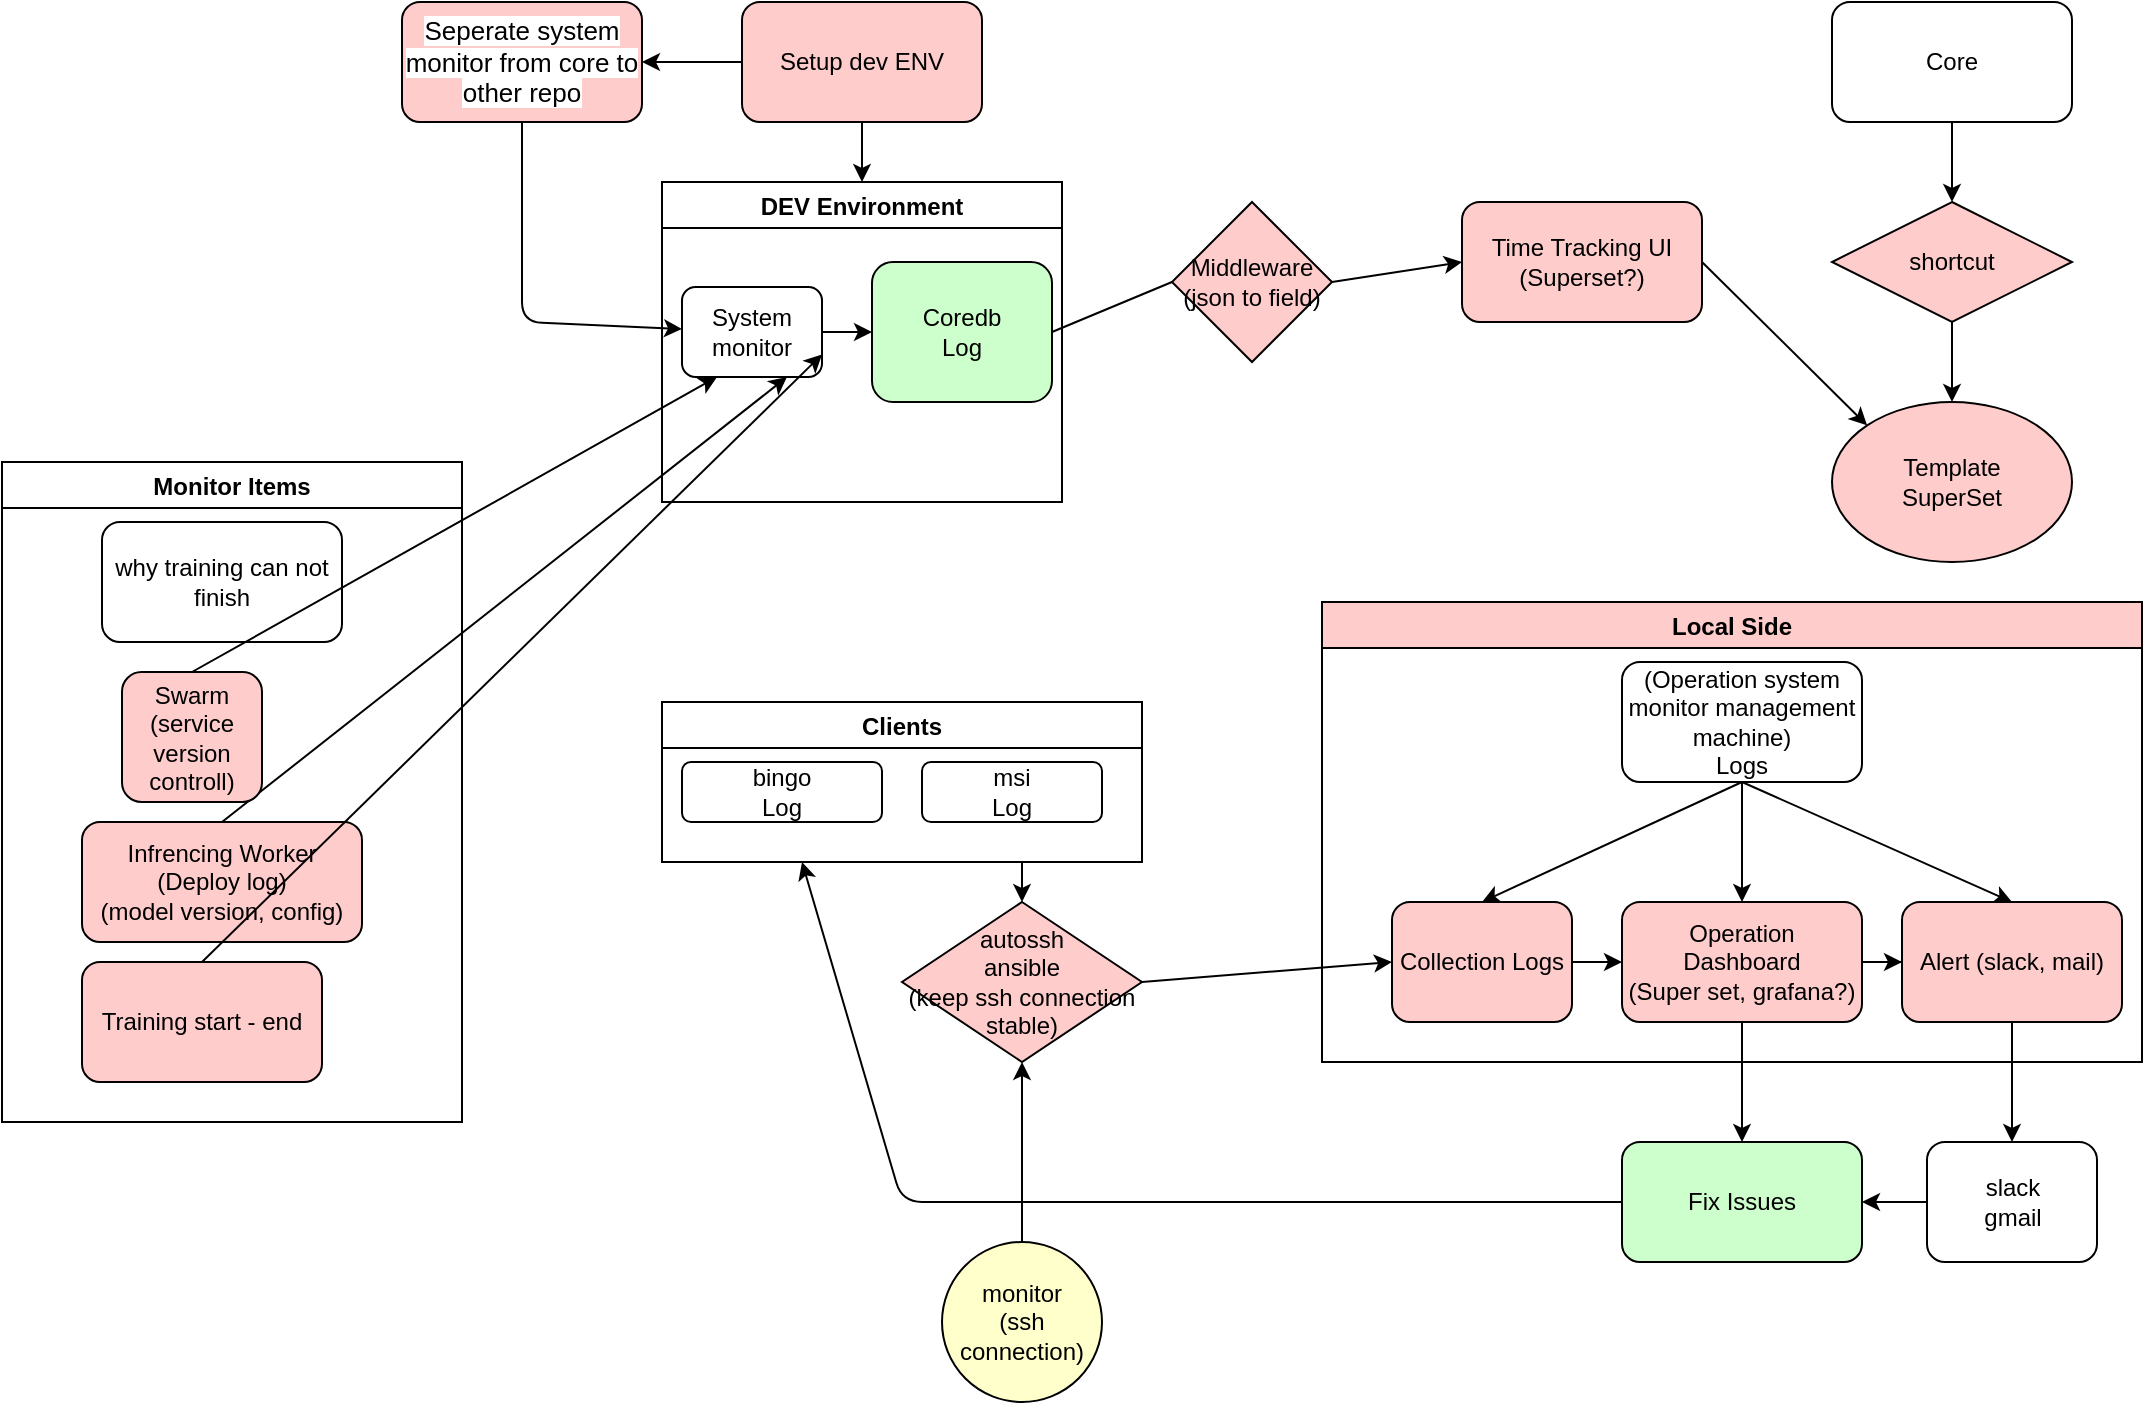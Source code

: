 <mxfile version="15.0.5" type="github">
  <diagram id="loM0l3aEy5fwngCcPqAx" name="Page-1">
    <mxGraphModel dx="3250" dy="832" grid="1" gridSize="10" guides="1" tooltips="1" connect="1" arrows="1" fold="1" page="1" pageScale="1" pageWidth="850" pageHeight="1100" math="0" shadow="0">
      <root>
        <mxCell id="0" />
        <mxCell id="1" parent="0" />
        <mxCell id="i75fvcy3MRpBaPY0_CUm-6" value="Clients" style="swimlane;" parent="1" vertex="1">
          <mxGeometry x="-670" y="430" width="240" height="80" as="geometry" />
        </mxCell>
        <mxCell id="i75fvcy3MRpBaPY0_CUm-4" value="bingo&lt;br&gt;Log" style="rounded=1;whiteSpace=wrap;html=1;" parent="i75fvcy3MRpBaPY0_CUm-6" vertex="1">
          <mxGeometry x="10" y="30" width="100" height="30" as="geometry" />
        </mxCell>
        <mxCell id="i75fvcy3MRpBaPY0_CUm-5" value="msi&lt;br&gt;Log" style="rounded=1;whiteSpace=wrap;html=1;" parent="i75fvcy3MRpBaPY0_CUm-6" vertex="1">
          <mxGeometry x="130" y="30" width="90" height="30" as="geometry" />
        </mxCell>
        <mxCell id="i75fvcy3MRpBaPY0_CUm-8" value="autossh&lt;br&gt;ansible&lt;br&gt;(keep ssh connection stable)" style="rhombus;whiteSpace=wrap;html=1;fillColor=#FFCCCC;" parent="1" vertex="1">
          <mxGeometry x="-550" y="530" width="120" height="80" as="geometry" />
        </mxCell>
        <mxCell id="68EpW2Q39iIY3JV0uZgi-3" value="Time Tracking UI (Superset?)" style="rounded=1;whiteSpace=wrap;html=1;fillColor=#FFCCCC;" parent="1" vertex="1">
          <mxGeometry x="-270" y="180" width="120" height="60" as="geometry" />
        </mxCell>
        <mxCell id="68EpW2Q39iIY3JV0uZgi-6" value="DEV Environment" style="swimlane;" parent="1" vertex="1">
          <mxGeometry x="-670" y="170" width="200" height="160" as="geometry" />
        </mxCell>
        <mxCell id="68EpW2Q39iIY3JV0uZgi-5" value="Coredb&lt;br&gt;Log" style="rounded=1;whiteSpace=wrap;html=1;fillColor=#CCFFCC;" parent="68EpW2Q39iIY3JV0uZgi-6" vertex="1">
          <mxGeometry x="105" y="40" width="90" height="70" as="geometry" />
        </mxCell>
        <mxCell id="68EpW2Q39iIY3JV0uZgi-60" value="System monitor" style="rounded=1;whiteSpace=wrap;html=1;fillColor=none;" parent="68EpW2Q39iIY3JV0uZgi-6" vertex="1">
          <mxGeometry x="10" y="52.5" width="70" height="45" as="geometry" />
        </mxCell>
        <mxCell id="68EpW2Q39iIY3JV0uZgi-63" value="" style="endArrow=classic;html=1;exitX=1;exitY=0.5;exitDx=0;exitDy=0;entryX=0;entryY=0.5;entryDx=0;entryDy=0;" parent="68EpW2Q39iIY3JV0uZgi-6" source="68EpW2Q39iIY3JV0uZgi-60" target="68EpW2Q39iIY3JV0uZgi-5" edge="1">
          <mxGeometry width="50" height="50" relative="1" as="geometry">
            <mxPoint x="470" y="240" as="sourcePoint" />
            <mxPoint x="520" y="190" as="targetPoint" />
          </mxGeometry>
        </mxCell>
        <mxCell id="68EpW2Q39iIY3JV0uZgi-8" value="" style="endArrow=classic;html=1;exitX=1;exitY=0.5;exitDx=0;exitDy=0;entryX=0;entryY=0.5;entryDx=0;entryDy=0;startArrow=none;" parent="1" source="68EpW2Q39iIY3JV0uZgi-9" target="68EpW2Q39iIY3JV0uZgi-3" edge="1">
          <mxGeometry width="50" height="50" relative="1" as="geometry">
            <mxPoint x="-360" y="90" as="sourcePoint" />
            <mxPoint x="-310" y="40" as="targetPoint" />
          </mxGeometry>
        </mxCell>
        <mxCell id="68EpW2Q39iIY3JV0uZgi-9" value="Middleware&lt;br&gt;(json to field)" style="rhombus;whiteSpace=wrap;html=1;fillColor=#FFCCCC;" parent="1" vertex="1">
          <mxGeometry x="-415" y="180" width="80" height="80" as="geometry" />
        </mxCell>
        <mxCell id="68EpW2Q39iIY3JV0uZgi-10" value="" style="endArrow=none;html=1;exitX=1;exitY=0.5;exitDx=0;exitDy=0;entryX=0;entryY=0.5;entryDx=0;entryDy=0;" parent="1" source="68EpW2Q39iIY3JV0uZgi-5" target="68EpW2Q39iIY3JV0uZgi-9" edge="1">
          <mxGeometry width="50" height="50" relative="1" as="geometry">
            <mxPoint x="-475" y="245" as="sourcePoint" />
            <mxPoint x="-140" y="160" as="targetPoint" />
          </mxGeometry>
        </mxCell>
        <mxCell id="68EpW2Q39iIY3JV0uZgi-11" value="Template&lt;br&gt;SuperSet" style="ellipse;whiteSpace=wrap;html=1;fillColor=#FFCCCC;" parent="1" vertex="1">
          <mxGeometry x="-85" y="280" width="120" height="80" as="geometry" />
        </mxCell>
        <mxCell id="68EpW2Q39iIY3JV0uZgi-12" value="" style="endArrow=classic;html=1;exitX=1;exitY=0.5;exitDx=0;exitDy=0;entryX=0;entryY=0;entryDx=0;entryDy=0;" parent="1" source="68EpW2Q39iIY3JV0uZgi-3" target="68EpW2Q39iIY3JV0uZgi-11" edge="1">
          <mxGeometry width="50" height="50" relative="1" as="geometry">
            <mxPoint x="-360" y="80" as="sourcePoint" />
            <mxPoint x="-310" y="30" as="targetPoint" />
          </mxGeometry>
        </mxCell>
        <mxCell id="68EpW2Q39iIY3JV0uZgi-13" value="Infrencing Worker&lt;br&gt;(Deploy log)&lt;br&gt;(model version, config)" style="rounded=1;whiteSpace=wrap;html=1;fillColor=#FFCCCC;" parent="1" vertex="1">
          <mxGeometry x="-960" y="490" width="140" height="60" as="geometry" />
        </mxCell>
        <mxCell id="68EpW2Q39iIY3JV0uZgi-14" value="" style="endArrow=classic;html=1;exitX=0.5;exitY=0;exitDx=0;exitDy=0;entryX=0.75;entryY=1;entryDx=0;entryDy=0;" parent="1" source="68EpW2Q39iIY3JV0uZgi-13" target="68EpW2Q39iIY3JV0uZgi-60" edge="1">
          <mxGeometry width="50" height="50" relative="1" as="geometry">
            <mxPoint x="-360" y="290" as="sourcePoint" />
            <mxPoint x="-310" y="240" as="targetPoint" />
          </mxGeometry>
        </mxCell>
        <mxCell id="68EpW2Q39iIY3JV0uZgi-20" value="" style="endArrow=classic;html=1;exitX=0.5;exitY=1;exitDx=0;exitDy=0;entryX=0.5;entryY=0;entryDx=0;entryDy=0;" parent="1" source="i75fvcy3MRpBaPY0_CUm-11" target="68EpW2Q39iIY3JV0uZgi-21" edge="1">
          <mxGeometry width="50" height="50" relative="1" as="geometry">
            <mxPoint x="-350" y="650" as="sourcePoint" />
            <mxPoint x="-225" y="790" as="targetPoint" />
          </mxGeometry>
        </mxCell>
        <mxCell id="68EpW2Q39iIY3JV0uZgi-21" value="Fix Issues" style="rounded=1;whiteSpace=wrap;html=1;fillColor=#CCFFCC;" parent="1" vertex="1">
          <mxGeometry x="-190" y="650" width="120" height="60" as="geometry" />
        </mxCell>
        <mxCell id="68EpW2Q39iIY3JV0uZgi-22" value="" style="endArrow=classic;html=1;exitX=0.5;exitY=1;exitDx=0;exitDy=0;" parent="1" source="i75fvcy3MRpBaPY0_CUm-13" target="68EpW2Q39iIY3JV0uZgi-55" edge="1">
          <mxGeometry width="50" height="50" relative="1" as="geometry">
            <mxPoint x="-350" y="650" as="sourcePoint" />
            <mxPoint x="-25" y="650" as="targetPoint" />
          </mxGeometry>
        </mxCell>
        <mxCell id="68EpW2Q39iIY3JV0uZgi-24" value="" style="endArrow=classic;html=1;exitX=0;exitY=0.5;exitDx=0;exitDy=0;" parent="1" source="68EpW2Q39iIY3JV0uZgi-21" edge="1">
          <mxGeometry width="50" height="50" relative="1" as="geometry">
            <mxPoint x="-350" y="760" as="sourcePoint" />
            <mxPoint x="-600" y="510" as="targetPoint" />
            <Array as="points">
              <mxPoint x="-550" y="680" />
            </Array>
          </mxGeometry>
        </mxCell>
        <mxCell id="68EpW2Q39iIY3JV0uZgi-47" style="edgeStyle=orthogonalEdgeStyle;rounded=0;orthogonalLoop=1;jettySize=auto;html=1;entryX=0.5;entryY=0;entryDx=0;entryDy=0;" parent="1" source="68EpW2Q39iIY3JV0uZgi-32" target="68EpW2Q39iIY3JV0uZgi-6" edge="1">
          <mxGeometry relative="1" as="geometry" />
        </mxCell>
        <mxCell id="68EpW2Q39iIY3JV0uZgi-32" value="Setup dev ENV" style="rounded=1;whiteSpace=wrap;html=1;fillColor=#FFCCCC;" parent="1" vertex="1">
          <mxGeometry x="-630" y="80" width="120" height="60" as="geometry" />
        </mxCell>
        <mxCell id="68EpW2Q39iIY3JV0uZgi-38" value="Local Side" style="swimlane;fillColor=#FFCCCC;" parent="1" vertex="1">
          <mxGeometry x="-340" y="380" width="410" height="230" as="geometry" />
        </mxCell>
        <mxCell id="i75fvcy3MRpBaPY0_CUm-3" value="(Operation system monitor management machine)&lt;br&gt;Logs" style="rounded=1;whiteSpace=wrap;html=1;fillColor=none;" parent="68EpW2Q39iIY3JV0uZgi-38" vertex="1">
          <mxGeometry x="150" y="30" width="120" height="60" as="geometry" />
        </mxCell>
        <mxCell id="68EpW2Q39iIY3JV0uZgi-34" value="Collection Logs" style="rounded=1;whiteSpace=wrap;html=1;fillColor=#FFCCCC;" parent="68EpW2Q39iIY3JV0uZgi-38" vertex="1">
          <mxGeometry x="35" y="150" width="90" height="60" as="geometry" />
        </mxCell>
        <mxCell id="68EpW2Q39iIY3JV0uZgi-43" value="" style="endArrow=classic;html=1;exitX=0.5;exitY=1;exitDx=0;exitDy=0;entryX=0.5;entryY=0;entryDx=0;entryDy=0;" parent="68EpW2Q39iIY3JV0uZgi-38" source="i75fvcy3MRpBaPY0_CUm-3" target="68EpW2Q39iIY3JV0uZgi-34" edge="1">
          <mxGeometry width="50" height="50" relative="1" as="geometry">
            <mxPoint x="-20" y="240" as="sourcePoint" />
            <mxPoint x="-60" y="290" as="targetPoint" />
          </mxGeometry>
        </mxCell>
        <mxCell id="i75fvcy3MRpBaPY0_CUm-11" value="Operation&lt;br&gt;Dashboard&lt;br&gt;(Super set, grafana?)" style="rounded=1;whiteSpace=wrap;html=1;fillColor=#FFCCCC;" parent="68EpW2Q39iIY3JV0uZgi-38" vertex="1">
          <mxGeometry x="150" y="150" width="120" height="60" as="geometry" />
        </mxCell>
        <mxCell id="i75fvcy3MRpBaPY0_CUm-10" value="" style="endArrow=classic;html=1;exitX=0.5;exitY=1;exitDx=0;exitDy=0;" parent="68EpW2Q39iIY3JV0uZgi-38" source="i75fvcy3MRpBaPY0_CUm-3" target="i75fvcy3MRpBaPY0_CUm-11" edge="1">
          <mxGeometry width="50" height="50" relative="1" as="geometry">
            <mxPoint x="-255" y="320" as="sourcePoint" />
            <mxPoint x="-185" y="520" as="targetPoint" />
          </mxGeometry>
        </mxCell>
        <mxCell id="68EpW2Q39iIY3JV0uZgi-40" style="edgeStyle=orthogonalEdgeStyle;rounded=0;orthogonalLoop=1;jettySize=auto;html=1;entryX=0;entryY=0.5;entryDx=0;entryDy=0;" parent="68EpW2Q39iIY3JV0uZgi-38" source="68EpW2Q39iIY3JV0uZgi-34" target="i75fvcy3MRpBaPY0_CUm-11" edge="1">
          <mxGeometry relative="1" as="geometry" />
        </mxCell>
        <mxCell id="i75fvcy3MRpBaPY0_CUm-13" value="Alert (slack, mail)" style="rounded=1;whiteSpace=wrap;html=1;fillColor=#FFCCCC;" parent="68EpW2Q39iIY3JV0uZgi-38" vertex="1">
          <mxGeometry x="290" y="150" width="110" height="60" as="geometry" />
        </mxCell>
        <mxCell id="i75fvcy3MRpBaPY0_CUm-12" value="" style="endArrow=classic;html=1;exitX=0.5;exitY=1;exitDx=0;exitDy=0;entryX=0.5;entryY=0;entryDx=0;entryDy=0;" parent="68EpW2Q39iIY3JV0uZgi-38" source="i75fvcy3MRpBaPY0_CUm-3" target="i75fvcy3MRpBaPY0_CUm-13" edge="1">
          <mxGeometry width="50" height="50" relative="1" as="geometry">
            <mxPoint x="-235" y="350" as="sourcePoint" />
            <mxPoint x="-185" y="540" as="targetPoint" />
          </mxGeometry>
        </mxCell>
        <mxCell id="68EpW2Q39iIY3JV0uZgi-39" value="" style="edgeStyle=orthogonalEdgeStyle;rounded=0;orthogonalLoop=1;jettySize=auto;html=1;" parent="68EpW2Q39iIY3JV0uZgi-38" source="i75fvcy3MRpBaPY0_CUm-11" target="i75fvcy3MRpBaPY0_CUm-13" edge="1">
          <mxGeometry relative="1" as="geometry" />
        </mxCell>
        <mxCell id="68EpW2Q39iIY3JV0uZgi-41" value="" style="endArrow=classic;html=1;exitX=1;exitY=0.5;exitDx=0;exitDy=0;entryX=0;entryY=0.5;entryDx=0;entryDy=0;" parent="1" source="i75fvcy3MRpBaPY0_CUm-8" target="68EpW2Q39iIY3JV0uZgi-34" edge="1">
          <mxGeometry width="50" height="50" relative="1" as="geometry">
            <mxPoint x="-360" y="710" as="sourcePoint" />
            <mxPoint x="-310" y="660" as="targetPoint" />
            <Array as="points" />
          </mxGeometry>
        </mxCell>
        <mxCell id="68EpW2Q39iIY3JV0uZgi-46" value="" style="endArrow=classic;html=1;entryX=0.5;entryY=0;entryDx=0;entryDy=0;" parent="1" target="i75fvcy3MRpBaPY0_CUm-8" edge="1">
          <mxGeometry width="50" height="50" relative="1" as="geometry">
            <mxPoint x="-490" y="510" as="sourcePoint" />
            <mxPoint x="-310" y="530" as="targetPoint" />
          </mxGeometry>
        </mxCell>
        <mxCell id="68EpW2Q39iIY3JV0uZgi-49" value="monitor&lt;br&gt;(ssh connection)" style="ellipse;whiteSpace=wrap;html=1;aspect=fixed;fillColor=#FFFFCC;" parent="1" vertex="1">
          <mxGeometry x="-530" y="700" width="80" height="80" as="geometry" />
        </mxCell>
        <mxCell id="68EpW2Q39iIY3JV0uZgi-50" value="" style="endArrow=classic;html=1;exitX=0.5;exitY=0;exitDx=0;exitDy=0;entryX=0.5;entryY=1;entryDx=0;entryDy=0;" parent="1" source="68EpW2Q39iIY3JV0uZgi-49" target="i75fvcy3MRpBaPY0_CUm-8" edge="1">
          <mxGeometry width="50" height="50" relative="1" as="geometry">
            <mxPoint x="-200" y="540" as="sourcePoint" />
            <mxPoint x="-150" y="490" as="targetPoint" />
          </mxGeometry>
        </mxCell>
        <mxCell id="68EpW2Q39iIY3JV0uZgi-53" style="edgeStyle=orthogonalEdgeStyle;rounded=0;orthogonalLoop=1;jettySize=auto;html=1;entryX=0.5;entryY=0;entryDx=0;entryDy=0;" parent="1" source="68EpW2Q39iIY3JV0uZgi-51" target="68EpW2Q39iIY3JV0uZgi-52" edge="1">
          <mxGeometry relative="1" as="geometry" />
        </mxCell>
        <mxCell id="68EpW2Q39iIY3JV0uZgi-51" value="Core" style="rounded=1;whiteSpace=wrap;html=1;fillColor=none;" parent="1" vertex="1">
          <mxGeometry x="-85" y="80" width="120" height="60" as="geometry" />
        </mxCell>
        <mxCell id="68EpW2Q39iIY3JV0uZgi-54" style="edgeStyle=orthogonalEdgeStyle;rounded=0;orthogonalLoop=1;jettySize=auto;html=1;entryX=0.5;entryY=0;entryDx=0;entryDy=0;" parent="1" source="68EpW2Q39iIY3JV0uZgi-52" target="68EpW2Q39iIY3JV0uZgi-11" edge="1">
          <mxGeometry relative="1" as="geometry" />
        </mxCell>
        <mxCell id="68EpW2Q39iIY3JV0uZgi-52" value="shortcut" style="rhombus;whiteSpace=wrap;html=1;fillColor=#FFCCCC;" parent="1" vertex="1">
          <mxGeometry x="-85" y="180" width="120" height="60" as="geometry" />
        </mxCell>
        <mxCell id="68EpW2Q39iIY3JV0uZgi-56" style="edgeStyle=orthogonalEdgeStyle;rounded=0;orthogonalLoop=1;jettySize=auto;html=1;entryX=1;entryY=0.5;entryDx=0;entryDy=0;" parent="1" source="68EpW2Q39iIY3JV0uZgi-55" target="68EpW2Q39iIY3JV0uZgi-21" edge="1">
          <mxGeometry relative="1" as="geometry" />
        </mxCell>
        <mxCell id="68EpW2Q39iIY3JV0uZgi-55" value="slack&lt;br&gt;gmail" style="rounded=1;whiteSpace=wrap;html=1;fillColor=none;" parent="1" vertex="1">
          <mxGeometry x="-37.5" y="650" width="85" height="60" as="geometry" />
        </mxCell>
        <mxCell id="aNaDECgKNZufi2HG2jja-1" value="Training start - end" style="rounded=1;whiteSpace=wrap;html=1;fillColor=#FFCCCC;" parent="1" vertex="1">
          <mxGeometry x="-960" y="560" width="120" height="60" as="geometry" />
        </mxCell>
        <mxCell id="68EpW2Q39iIY3JV0uZgi-58" value="&lt;span style=&quot;font-family: &amp;#34;arial&amp;#34; ; font-size: 13px ; text-align: left ; background-color: rgb(255 , 255 , 255)&quot;&gt;Seperate system monitor from core to other repo&lt;/span&gt;" style="rounded=1;whiteSpace=wrap;html=1;fillColor=#FFCCCC;" parent="1" vertex="1">
          <mxGeometry x="-800" y="80" width="120" height="60" as="geometry" />
        </mxCell>
        <mxCell id="aNaDECgKNZufi2HG2jja-2" value="why training can not finish" style="rounded=1;whiteSpace=wrap;html=1;fillColor=none;" parent="1" vertex="1">
          <mxGeometry x="-950" y="340" width="120" height="60" as="geometry" />
        </mxCell>
        <mxCell id="68EpW2Q39iIY3JV0uZgi-15" value="Swarm&lt;br&gt;(service version controll)" style="rounded=1;whiteSpace=wrap;html=1;fillColor=#FFCCCC;" parent="1" vertex="1">
          <mxGeometry x="-940" y="415" width="70" height="65" as="geometry" />
        </mxCell>
        <mxCell id="aNaDECgKNZufi2HG2jja-3" value="" style="endArrow=classic;html=1;exitX=0.5;exitY=0;exitDx=0;exitDy=0;entryX=1;entryY=0.75;entryDx=0;entryDy=0;" parent="1" source="aNaDECgKNZufi2HG2jja-1" target="68EpW2Q39iIY3JV0uZgi-60" edge="1">
          <mxGeometry width="50" height="50" relative="1" as="geometry">
            <mxPoint x="490" y="470" as="sourcePoint" />
            <mxPoint x="540" y="420" as="targetPoint" />
          </mxGeometry>
        </mxCell>
        <mxCell id="68EpW2Q39iIY3JV0uZgi-16" value="" style="endArrow=classic;html=1;exitX=0.5;exitY=0;exitDx=0;exitDy=0;entryX=0.25;entryY=1;entryDx=0;entryDy=0;" parent="1" source="68EpW2Q39iIY3JV0uZgi-15" target="68EpW2Q39iIY3JV0uZgi-60" edge="1">
          <mxGeometry width="50" height="50" relative="1" as="geometry">
            <mxPoint x="-360" y="350" as="sourcePoint" />
            <mxPoint x="-310" y="300" as="targetPoint" />
          </mxGeometry>
        </mxCell>
        <mxCell id="68EpW2Q39iIY3JV0uZgi-59" value="" style="endArrow=classic;html=1;exitX=0.5;exitY=1;exitDx=0;exitDy=0;" parent="1" source="68EpW2Q39iIY3JV0uZgi-58" target="68EpW2Q39iIY3JV0uZgi-60" edge="1">
          <mxGeometry width="50" height="50" relative="1" as="geometry">
            <mxPoint x="-200" y="420" as="sourcePoint" />
            <mxPoint x="-150" y="370" as="targetPoint" />
            <Array as="points">
              <mxPoint x="-740" y="240" />
            </Array>
          </mxGeometry>
        </mxCell>
        <mxCell id="68EpW2Q39iIY3JV0uZgi-61" value="" style="endArrow=classic;html=1;exitX=0;exitY=0.5;exitDx=0;exitDy=0;entryX=1;entryY=0.5;entryDx=0;entryDy=0;" parent="1" source="68EpW2Q39iIY3JV0uZgi-32" target="68EpW2Q39iIY3JV0uZgi-58" edge="1">
          <mxGeometry width="50" height="50" relative="1" as="geometry">
            <mxPoint x="-200" y="410" as="sourcePoint" />
            <mxPoint x="-150" y="360" as="targetPoint" />
          </mxGeometry>
        </mxCell>
        <mxCell id="eYupvJDhiCg_cBdyEUQ8-2" value="Monitor Items" style="swimlane;" vertex="1" parent="1">
          <mxGeometry x="-1000" y="310" width="230" height="330" as="geometry" />
        </mxCell>
      </root>
    </mxGraphModel>
  </diagram>
</mxfile>

